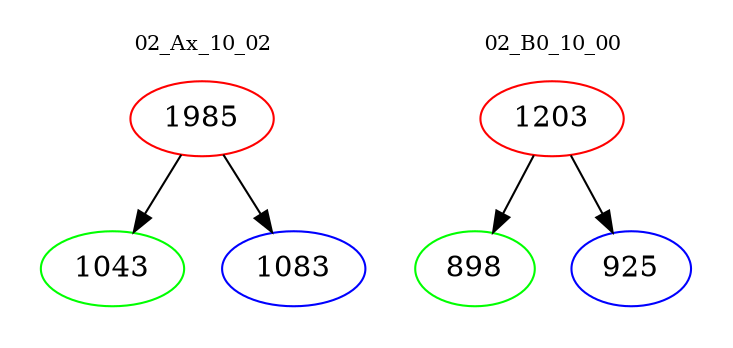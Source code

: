 digraph{
subgraph cluster_0 {
color = white
label = "02_Ax_10_02";
fontsize=10;
T0_1985 [label="1985", color="red"]
T0_1985 -> T0_1043 [color="black"]
T0_1043 [label="1043", color="green"]
T0_1985 -> T0_1083 [color="black"]
T0_1083 [label="1083", color="blue"]
}
subgraph cluster_1 {
color = white
label = "02_B0_10_00";
fontsize=10;
T1_1203 [label="1203", color="red"]
T1_1203 -> T1_898 [color="black"]
T1_898 [label="898", color="green"]
T1_1203 -> T1_925 [color="black"]
T1_925 [label="925", color="blue"]
}
}
